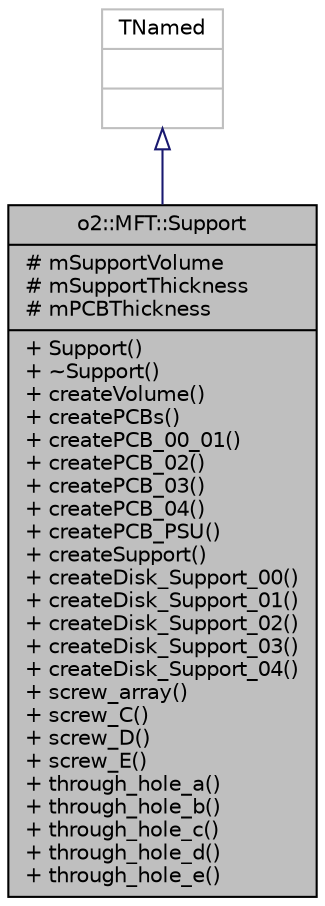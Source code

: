 digraph "o2::MFT::Support"
{
 // INTERACTIVE_SVG=YES
  bgcolor="transparent";
  edge [fontname="Helvetica",fontsize="10",labelfontname="Helvetica",labelfontsize="10"];
  node [fontname="Helvetica",fontsize="10",shape=record];
  Node1 [label="{o2::MFT::Support\n|# mSupportVolume\l# mSupportThickness\l# mPCBThickness\l|+ Support()\l+ ~Support()\l+ createVolume()\l+ createPCBs()\l+ createPCB_00_01()\l+ createPCB_02()\l+ createPCB_03()\l+ createPCB_04()\l+ createPCB_PSU()\l+ createSupport()\l+ createDisk_Support_00()\l+ createDisk_Support_01()\l+ createDisk_Support_02()\l+ createDisk_Support_03()\l+ createDisk_Support_04()\l+ screw_array()\l+ screw_C()\l+ screw_D()\l+ screw_E()\l+ through_hole_a()\l+ through_hole_b()\l+ through_hole_c()\l+ through_hole_d()\l+ through_hole_e()\l}",height=0.2,width=0.4,color="black", fillcolor="grey75", style="filled" fontcolor="black"];
  Node2 -> Node1 [dir="back",color="midnightblue",fontsize="10",style="solid",arrowtail="onormal",fontname="Helvetica"];
  Node2 [label="{TNamed\n||}",height=0.2,width=0.4,color="grey75"];
}
